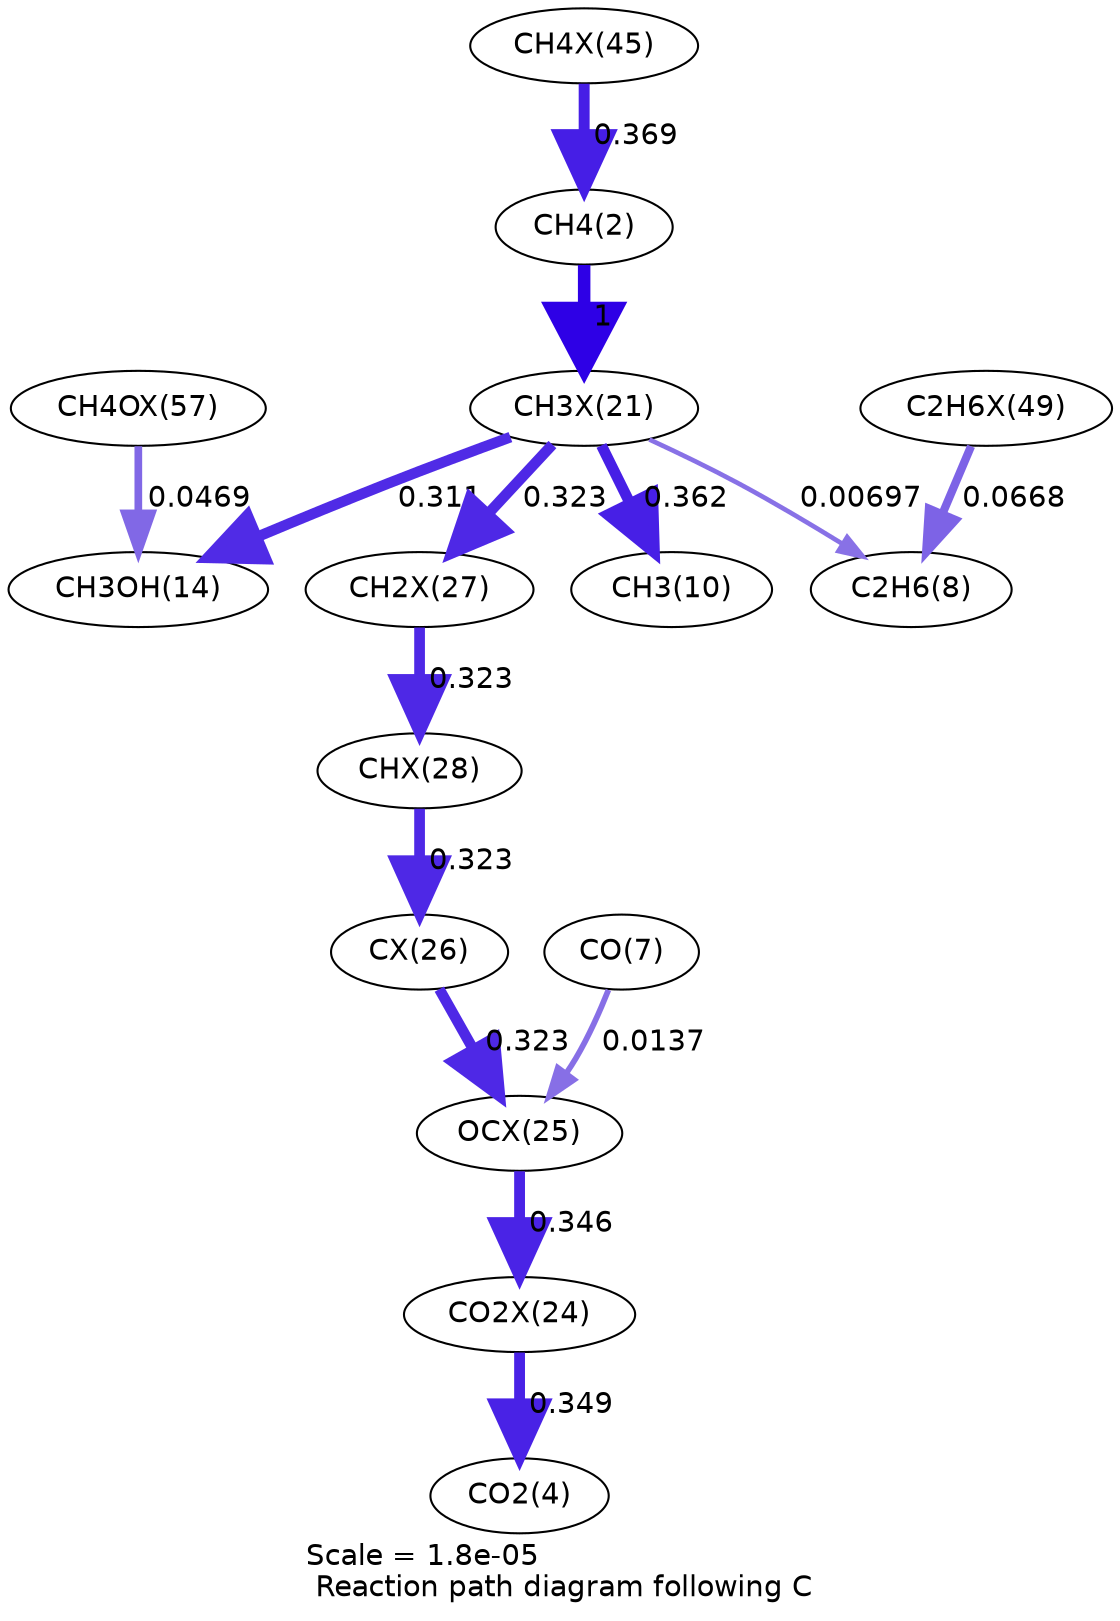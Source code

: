 digraph reaction_paths {
center=1;
s35 -> s4[fontname="Helvetica", penwidth=5.25, arrowsize=2.62, color="0.7, 0.869, 0.9"
, label=" 0.369"];
s4 -> s27[fontname="Helvetica", penwidth=6, arrowsize=3, color="0.7, 1.5, 0.9"
, label=" 1"];
s27 -> s10[fontname="Helvetica", penwidth=2.25, arrowsize=1.13, color="0.7, 0.507, 0.9"
, label=" 0.00697"];
s38 -> s10[fontname="Helvetica", penwidth=3.96, arrowsize=1.98, color="0.7, 0.567, 0.9"
, label=" 0.0668"];
s27 -> s12[fontname="Helvetica", penwidth=5.23, arrowsize=2.62, color="0.7, 0.862, 0.9"
, label=" 0.362"];
s27 -> s16[fontname="Helvetica", penwidth=5.12, arrowsize=2.56, color="0.7, 0.811, 0.9"
, label=" 0.311"];
s27 -> s33[fontname="Helvetica", penwidth=5.15, arrowsize=2.57, color="0.7, 0.823, 0.9"
, label=" 0.323"];
s42 -> s16[fontname="Helvetica", penwidth=3.69, arrowsize=1.84, color="0.7, 0.547, 0.9"
, label=" 0.0469"];
s33 -> s34[fontname="Helvetica", penwidth=5.15, arrowsize=2.57, color="0.7, 0.823, 0.9"
, label=" 0.323"];
s34 -> s32[fontname="Helvetica", penwidth=5.15, arrowsize=2.57, color="0.7, 0.823, 0.9"
, label=" 0.323"];
s32 -> s31[fontname="Helvetica", penwidth=5.15, arrowsize=2.57, color="0.7, 0.823, 0.9"
, label=" 0.323"];
s9 -> s31[fontname="Helvetica", penwidth=2.76, arrowsize=1.38, color="0.7, 0.514, 0.9"
, label=" 0.0137"];
s31 -> s30[fontname="Helvetica", penwidth=5.2, arrowsize=2.6, color="0.7, 0.846, 0.9"
, label=" 0.346"];
s30 -> s6[fontname="Helvetica", penwidth=5.2, arrowsize=2.6, color="0.7, 0.849, 0.9"
, label=" 0.349"];
s4 [ fontname="Helvetica", label="CH4(2)"];
s6 [ fontname="Helvetica", label="CO2(4)"];
s9 [ fontname="Helvetica", label="CO(7)"];
s10 [ fontname="Helvetica", label="C2H6(8)"];
s12 [ fontname="Helvetica", label="CH3(10)"];
s16 [ fontname="Helvetica", label="CH3OH(14)"];
s27 [ fontname="Helvetica", label="CH3X(21)"];
s30 [ fontname="Helvetica", label="CO2X(24)"];
s31 [ fontname="Helvetica", label="OCX(25)"];
s32 [ fontname="Helvetica", label="CX(26)"];
s33 [ fontname="Helvetica", label="CH2X(27)"];
s34 [ fontname="Helvetica", label="CHX(28)"];
s35 [ fontname="Helvetica", label="CH4X(45)"];
s38 [ fontname="Helvetica", label="C2H6X(49)"];
s42 [ fontname="Helvetica", label="CH4OX(57)"];
 label = "Scale = 1.8e-05\l Reaction path diagram following C";
 fontname = "Helvetica";
}
